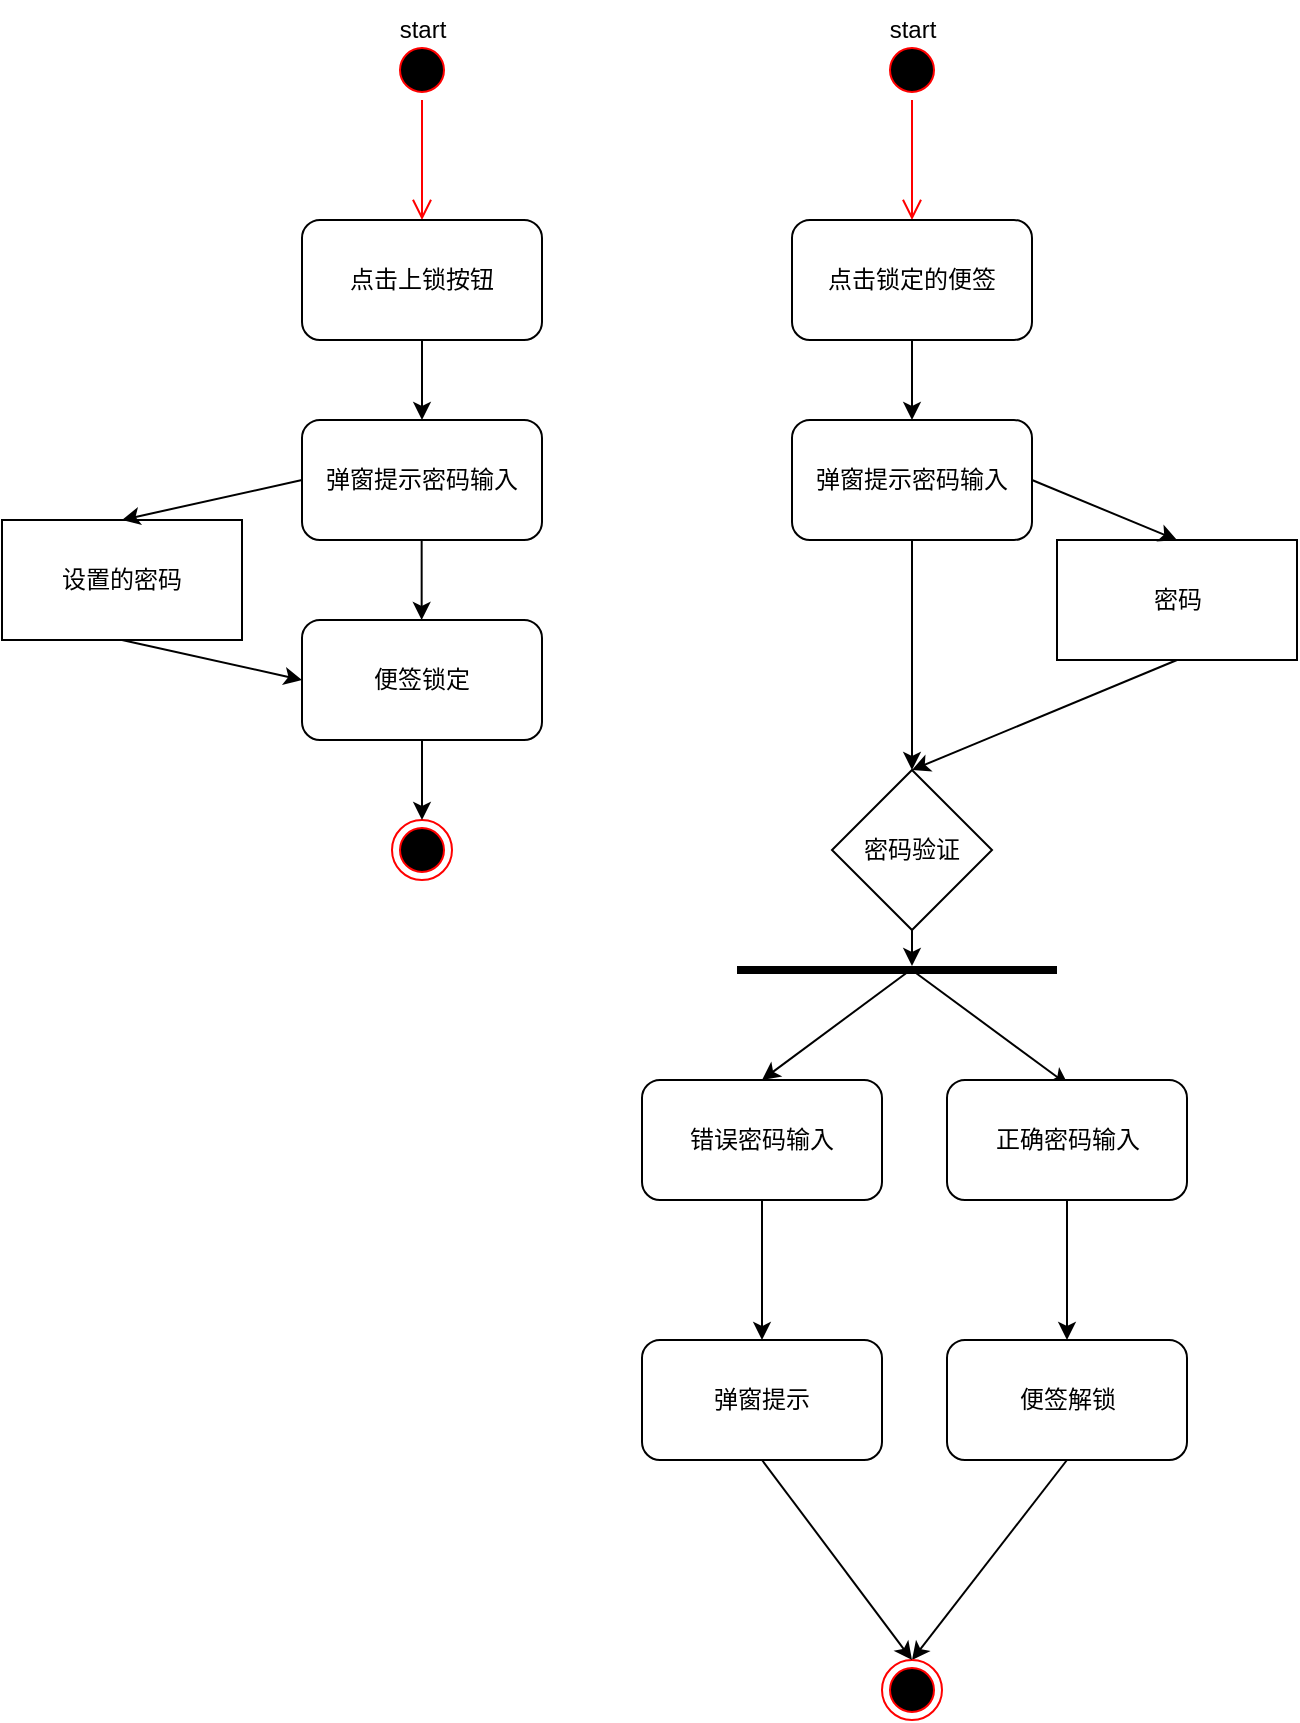 <mxfile version="22.1.2" type="device">
  <diagram name="第 1 页" id="zez9NUXxs4EF_C6XapfM">
    <mxGraphModel dx="1745" dy="914" grid="1" gridSize="10" guides="1" tooltips="1" connect="1" arrows="1" fold="1" page="1" pageScale="1" pageWidth="827" pageHeight="1169" math="0" shadow="0">
      <root>
        <mxCell id="0" />
        <mxCell id="1" parent="0" />
        <mxCell id="bhc2TfFtWPkJmtFKuhVe-1" value="" style="ellipse;html=1;shape=startState;fillColor=#000000;strokeColor=#ff0000;" vertex="1" parent="1">
          <mxGeometry x="315" y="60" width="30" height="30" as="geometry" />
        </mxCell>
        <mxCell id="bhc2TfFtWPkJmtFKuhVe-2" value="" style="edgeStyle=orthogonalEdgeStyle;html=1;verticalAlign=bottom;endArrow=open;endSize=8;strokeColor=#ff0000;rounded=0;" edge="1" source="bhc2TfFtWPkJmtFKuhVe-1" parent="1">
          <mxGeometry relative="1" as="geometry">
            <mxPoint x="330" y="150" as="targetPoint" />
          </mxGeometry>
        </mxCell>
        <mxCell id="bhc2TfFtWPkJmtFKuhVe-3" value="start" style="text;html=1;align=center;verticalAlign=middle;resizable=0;points=[];autosize=1;strokeColor=none;fillColor=none;" vertex="1" parent="1">
          <mxGeometry x="305" y="40" width="50" height="30" as="geometry" />
        </mxCell>
        <mxCell id="bhc2TfFtWPkJmtFKuhVe-4" value="点击上锁按钮" style="rounded=1;whiteSpace=wrap;html=1;" vertex="1" parent="1">
          <mxGeometry x="270" y="150" width="120" height="60" as="geometry" />
        </mxCell>
        <mxCell id="bhc2TfFtWPkJmtFKuhVe-5" value="弹窗提示密码输入" style="rounded=1;whiteSpace=wrap;html=1;" vertex="1" parent="1">
          <mxGeometry x="270" y="250" width="120" height="60" as="geometry" />
        </mxCell>
        <mxCell id="bhc2TfFtWPkJmtFKuhVe-6" value="" style="endArrow=classic;html=1;rounded=0;exitX=0.5;exitY=1;exitDx=0;exitDy=0;entryX=0.5;entryY=0;entryDx=0;entryDy=0;" edge="1" parent="1" source="bhc2TfFtWPkJmtFKuhVe-4" target="bhc2TfFtWPkJmtFKuhVe-5">
          <mxGeometry width="50" height="50" relative="1" as="geometry">
            <mxPoint x="405" y="250" as="sourcePoint" />
            <mxPoint x="455" y="200" as="targetPoint" />
          </mxGeometry>
        </mxCell>
        <mxCell id="bhc2TfFtWPkJmtFKuhVe-7" value="便签锁定" style="rounded=1;whiteSpace=wrap;html=1;" vertex="1" parent="1">
          <mxGeometry x="270" y="350" width="120" height="60" as="geometry" />
        </mxCell>
        <mxCell id="bhc2TfFtWPkJmtFKuhVe-8" value="" style="endArrow=classic;html=1;rounded=0;exitX=0.5;exitY=1;exitDx=0;exitDy=0;entryX=0.5;entryY=0;entryDx=0;entryDy=0;" edge="1" parent="1">
          <mxGeometry width="50" height="50" relative="1" as="geometry">
            <mxPoint x="329.83" y="310" as="sourcePoint" />
            <mxPoint x="329.83" y="350" as="targetPoint" />
          </mxGeometry>
        </mxCell>
        <mxCell id="bhc2TfFtWPkJmtFKuhVe-9" value="" style="ellipse;html=1;shape=endState;fillColor=#000000;strokeColor=#ff0000;" vertex="1" parent="1">
          <mxGeometry x="315" y="450" width="30" height="30" as="geometry" />
        </mxCell>
        <mxCell id="bhc2TfFtWPkJmtFKuhVe-10" value="" style="endArrow=classic;html=1;rounded=0;exitX=0.5;exitY=1;exitDx=0;exitDy=0;entryX=0.5;entryY=0;entryDx=0;entryDy=0;" edge="1" parent="1" source="bhc2TfFtWPkJmtFKuhVe-7" target="bhc2TfFtWPkJmtFKuhVe-9">
          <mxGeometry width="50" height="50" relative="1" as="geometry">
            <mxPoint x="335" y="540" as="sourcePoint" />
            <mxPoint x="385" y="490" as="targetPoint" />
          </mxGeometry>
        </mxCell>
        <mxCell id="bhc2TfFtWPkJmtFKuhVe-11" value="" style="ellipse;html=1;shape=startState;fillColor=#000000;strokeColor=#ff0000;" vertex="1" parent="1">
          <mxGeometry x="560" y="60" width="30" height="30" as="geometry" />
        </mxCell>
        <mxCell id="bhc2TfFtWPkJmtFKuhVe-12" value="" style="edgeStyle=orthogonalEdgeStyle;html=1;verticalAlign=bottom;endArrow=open;endSize=8;strokeColor=#ff0000;rounded=0;" edge="1" parent="1" source="bhc2TfFtWPkJmtFKuhVe-11">
          <mxGeometry relative="1" as="geometry">
            <mxPoint x="575" y="150" as="targetPoint" />
          </mxGeometry>
        </mxCell>
        <mxCell id="bhc2TfFtWPkJmtFKuhVe-13" value="start" style="text;html=1;align=center;verticalAlign=middle;resizable=0;points=[];autosize=1;strokeColor=none;fillColor=none;" vertex="1" parent="1">
          <mxGeometry x="550" y="40" width="50" height="30" as="geometry" />
        </mxCell>
        <mxCell id="bhc2TfFtWPkJmtFKuhVe-14" value="点击锁定的便签" style="rounded=1;whiteSpace=wrap;html=1;" vertex="1" parent="1">
          <mxGeometry x="515" y="150" width="120" height="60" as="geometry" />
        </mxCell>
        <mxCell id="bhc2TfFtWPkJmtFKuhVe-15" value="弹窗提示密码输入" style="rounded=1;whiteSpace=wrap;html=1;" vertex="1" parent="1">
          <mxGeometry x="515" y="250" width="120" height="60" as="geometry" />
        </mxCell>
        <mxCell id="bhc2TfFtWPkJmtFKuhVe-16" value="" style="endArrow=classic;html=1;rounded=0;exitX=0.5;exitY=1;exitDx=0;exitDy=0;entryX=0.5;entryY=0;entryDx=0;entryDy=0;" edge="1" parent="1" source="bhc2TfFtWPkJmtFKuhVe-14" target="bhc2TfFtWPkJmtFKuhVe-15">
          <mxGeometry width="50" height="50" relative="1" as="geometry">
            <mxPoint x="720" y="320" as="sourcePoint" />
            <mxPoint x="770" y="270" as="targetPoint" />
          </mxGeometry>
        </mxCell>
        <mxCell id="bhc2TfFtWPkJmtFKuhVe-19" value="" style="endArrow=classic;html=1;rounded=0;exitX=0.5;exitY=1;exitDx=0;exitDy=0;entryX=0.5;entryY=0;entryDx=0;entryDy=0;" edge="1" parent="1" source="bhc2TfFtWPkJmtFKuhVe-15" target="bhc2TfFtWPkJmtFKuhVe-45">
          <mxGeometry width="50" height="50" relative="1" as="geometry">
            <mxPoint x="650" y="360" as="sourcePoint" />
            <mxPoint x="580" y="410" as="targetPoint" />
          </mxGeometry>
        </mxCell>
        <mxCell id="bhc2TfFtWPkJmtFKuhVe-28" value="便签解锁" style="rounded=1;whiteSpace=wrap;html=1;" vertex="1" parent="1">
          <mxGeometry x="592.5" y="710" width="120" height="60" as="geometry" />
        </mxCell>
        <mxCell id="bhc2TfFtWPkJmtFKuhVe-30" value="" style="endArrow=classic;html=1;rounded=0;exitX=0.5;exitY=1;exitDx=0;exitDy=0;entryX=0.5;entryY=0;entryDx=0;entryDy=0;" edge="1" parent="1" source="bhc2TfFtWPkJmtFKuhVe-28" target="bhc2TfFtWPkJmtFKuhVe-31">
          <mxGeometry width="50" height="50" relative="1" as="geometry">
            <mxPoint x="617.5" y="890" as="sourcePoint" />
            <mxPoint x="652.5" y="840" as="targetPoint" />
          </mxGeometry>
        </mxCell>
        <mxCell id="bhc2TfFtWPkJmtFKuhVe-31" value="" style="ellipse;html=1;shape=endState;fillColor=#000000;strokeColor=#ff0000;" vertex="1" parent="1">
          <mxGeometry x="560" y="870" width="30" height="30" as="geometry" />
        </mxCell>
        <mxCell id="bhc2TfFtWPkJmtFKuhVe-32" value="" style="line;strokeWidth=4;html=1;perimeter=backbonePerimeter;points=[];outlineConnect=0;" vertex="1" parent="1">
          <mxGeometry x="487.5" y="520" width="160" height="10" as="geometry" />
        </mxCell>
        <mxCell id="bhc2TfFtWPkJmtFKuhVe-34" value="" style="endArrow=classic;html=1;rounded=0;entryX=0.506;entryY=0.044;entryDx=0;entryDy=0;entryPerimeter=0;exitX=0.556;exitY=0.614;exitDx=0;exitDy=0;exitPerimeter=0;" edge="1" parent="1" source="bhc2TfFtWPkJmtFKuhVe-32" target="bhc2TfFtWPkJmtFKuhVe-35">
          <mxGeometry width="50" height="50" relative="1" as="geometry">
            <mxPoint x="582.5" y="540" as="sourcePoint" />
            <mxPoint x="572.5" y="560" as="targetPoint" />
          </mxGeometry>
        </mxCell>
        <mxCell id="bhc2TfFtWPkJmtFKuhVe-35" value="正确密码输入" style="rounded=1;whiteSpace=wrap;html=1;" vertex="1" parent="1">
          <mxGeometry x="592.5" y="580" width="120" height="60" as="geometry" />
        </mxCell>
        <mxCell id="bhc2TfFtWPkJmtFKuhVe-36" value="密码" style="rounded=0;whiteSpace=wrap;html=1;" vertex="1" parent="1">
          <mxGeometry x="647.5" y="310" width="120" height="60" as="geometry" />
        </mxCell>
        <mxCell id="bhc2TfFtWPkJmtFKuhVe-37" value="" style="endArrow=classic;html=1;rounded=0;exitX=1;exitY=0.5;exitDx=0;exitDy=0;entryX=0.5;entryY=0;entryDx=0;entryDy=0;" edge="1" parent="1" source="bhc2TfFtWPkJmtFKuhVe-15" target="bhc2TfFtWPkJmtFKuhVe-36">
          <mxGeometry width="50" height="50" relative="1" as="geometry">
            <mxPoint x="670" y="300" as="sourcePoint" />
            <mxPoint x="720" y="250" as="targetPoint" />
          </mxGeometry>
        </mxCell>
        <mxCell id="bhc2TfFtWPkJmtFKuhVe-38" value="" style="endArrow=classic;html=1;rounded=0;exitX=0.5;exitY=1;exitDx=0;exitDy=0;entryX=0.5;entryY=0;entryDx=0;entryDy=0;" edge="1" parent="1" source="bhc2TfFtWPkJmtFKuhVe-36" target="bhc2TfFtWPkJmtFKuhVe-45">
          <mxGeometry width="50" height="50" relative="1" as="geometry">
            <mxPoint x="750" y="470" as="sourcePoint" />
            <mxPoint x="570" y="430" as="targetPoint" />
          </mxGeometry>
        </mxCell>
        <mxCell id="bhc2TfFtWPkJmtFKuhVe-40" value="设置的密码" style="rounded=0;whiteSpace=wrap;html=1;" vertex="1" parent="1">
          <mxGeometry x="120" y="300" width="120" height="60" as="geometry" />
        </mxCell>
        <mxCell id="bhc2TfFtWPkJmtFKuhVe-41" value="" style="endArrow=classic;html=1;rounded=0;exitX=0;exitY=0.5;exitDx=0;exitDy=0;entryX=0.5;entryY=0;entryDx=0;entryDy=0;" edge="1" parent="1" source="bhc2TfFtWPkJmtFKuhVe-5" target="bhc2TfFtWPkJmtFKuhVe-40">
          <mxGeometry width="50" height="50" relative="1" as="geometry">
            <mxPoint x="160" y="490" as="sourcePoint" />
            <mxPoint x="210" y="440" as="targetPoint" />
          </mxGeometry>
        </mxCell>
        <mxCell id="bhc2TfFtWPkJmtFKuhVe-42" value="" style="endArrow=classic;html=1;rounded=0;exitX=0.5;exitY=1;exitDx=0;exitDy=0;entryX=0;entryY=0.5;entryDx=0;entryDy=0;" edge="1" parent="1" source="bhc2TfFtWPkJmtFKuhVe-40" target="bhc2TfFtWPkJmtFKuhVe-7">
          <mxGeometry width="50" height="50" relative="1" as="geometry">
            <mxPoint x="120" y="510" as="sourcePoint" />
            <mxPoint x="170" y="460" as="targetPoint" />
          </mxGeometry>
        </mxCell>
        <mxCell id="bhc2TfFtWPkJmtFKuhVe-45" value="密码验证" style="rhombus;whiteSpace=wrap;html=1;" vertex="1" parent="1">
          <mxGeometry x="535" y="425" width="80" height="80" as="geometry" />
        </mxCell>
        <mxCell id="bhc2TfFtWPkJmtFKuhVe-46" value="" style="endArrow=classic;html=1;rounded=0;exitX=0.5;exitY=1;exitDx=0;exitDy=0;" edge="1" parent="1" source="bhc2TfFtWPkJmtFKuhVe-45" target="bhc2TfFtWPkJmtFKuhVe-32">
          <mxGeometry width="50" height="50" relative="1" as="geometry">
            <mxPoint x="660" y="510" as="sourcePoint" />
            <mxPoint x="710" y="460" as="targetPoint" />
          </mxGeometry>
        </mxCell>
        <mxCell id="bhc2TfFtWPkJmtFKuhVe-47" value="" style="endArrow=classic;html=1;rounded=0;exitX=0.5;exitY=1;exitDx=0;exitDy=0;" edge="1" parent="1" source="bhc2TfFtWPkJmtFKuhVe-35" target="bhc2TfFtWPkJmtFKuhVe-28">
          <mxGeometry width="50" height="50" relative="1" as="geometry">
            <mxPoint x="780" y="710" as="sourcePoint" />
            <mxPoint x="830" y="660" as="targetPoint" />
          </mxGeometry>
        </mxCell>
        <mxCell id="bhc2TfFtWPkJmtFKuhVe-48" value="错误密码输入" style="rounded=1;whiteSpace=wrap;html=1;" vertex="1" parent="1">
          <mxGeometry x="440" y="580" width="120" height="60" as="geometry" />
        </mxCell>
        <mxCell id="bhc2TfFtWPkJmtFKuhVe-49" value="弹窗提示" style="rounded=1;whiteSpace=wrap;html=1;" vertex="1" parent="1">
          <mxGeometry x="440" y="710" width="120" height="60" as="geometry" />
        </mxCell>
        <mxCell id="bhc2TfFtWPkJmtFKuhVe-50" value="" style="endArrow=classic;html=1;rounded=0;entryX=0.5;entryY=0;entryDx=0;entryDy=0;exitX=0.543;exitY=0.486;exitDx=0;exitDy=0;exitPerimeter=0;" edge="1" parent="1" source="bhc2TfFtWPkJmtFKuhVe-32" target="bhc2TfFtWPkJmtFKuhVe-48">
          <mxGeometry width="50" height="50" relative="1" as="geometry">
            <mxPoint x="410" y="700" as="sourcePoint" />
            <mxPoint x="460" y="650" as="targetPoint" />
          </mxGeometry>
        </mxCell>
        <mxCell id="bhc2TfFtWPkJmtFKuhVe-51" value="" style="endArrow=classic;html=1;rounded=0;exitX=0.5;exitY=1;exitDx=0;exitDy=0;entryX=0.5;entryY=0;entryDx=0;entryDy=0;" edge="1" parent="1" source="bhc2TfFtWPkJmtFKuhVe-48" target="bhc2TfFtWPkJmtFKuhVe-49">
          <mxGeometry width="50" height="50" relative="1" as="geometry">
            <mxPoint x="220" y="710" as="sourcePoint" />
            <mxPoint x="270" y="660" as="targetPoint" />
          </mxGeometry>
        </mxCell>
        <mxCell id="bhc2TfFtWPkJmtFKuhVe-52" value="" style="endArrow=classic;html=1;rounded=0;exitX=0.5;exitY=1;exitDx=0;exitDy=0;entryX=0.5;entryY=0;entryDx=0;entryDy=0;" edge="1" parent="1" source="bhc2TfFtWPkJmtFKuhVe-49" target="bhc2TfFtWPkJmtFKuhVe-31">
          <mxGeometry width="50" height="50" relative="1" as="geometry">
            <mxPoint x="420" y="870" as="sourcePoint" />
            <mxPoint x="470" y="820" as="targetPoint" />
          </mxGeometry>
        </mxCell>
      </root>
    </mxGraphModel>
  </diagram>
</mxfile>
